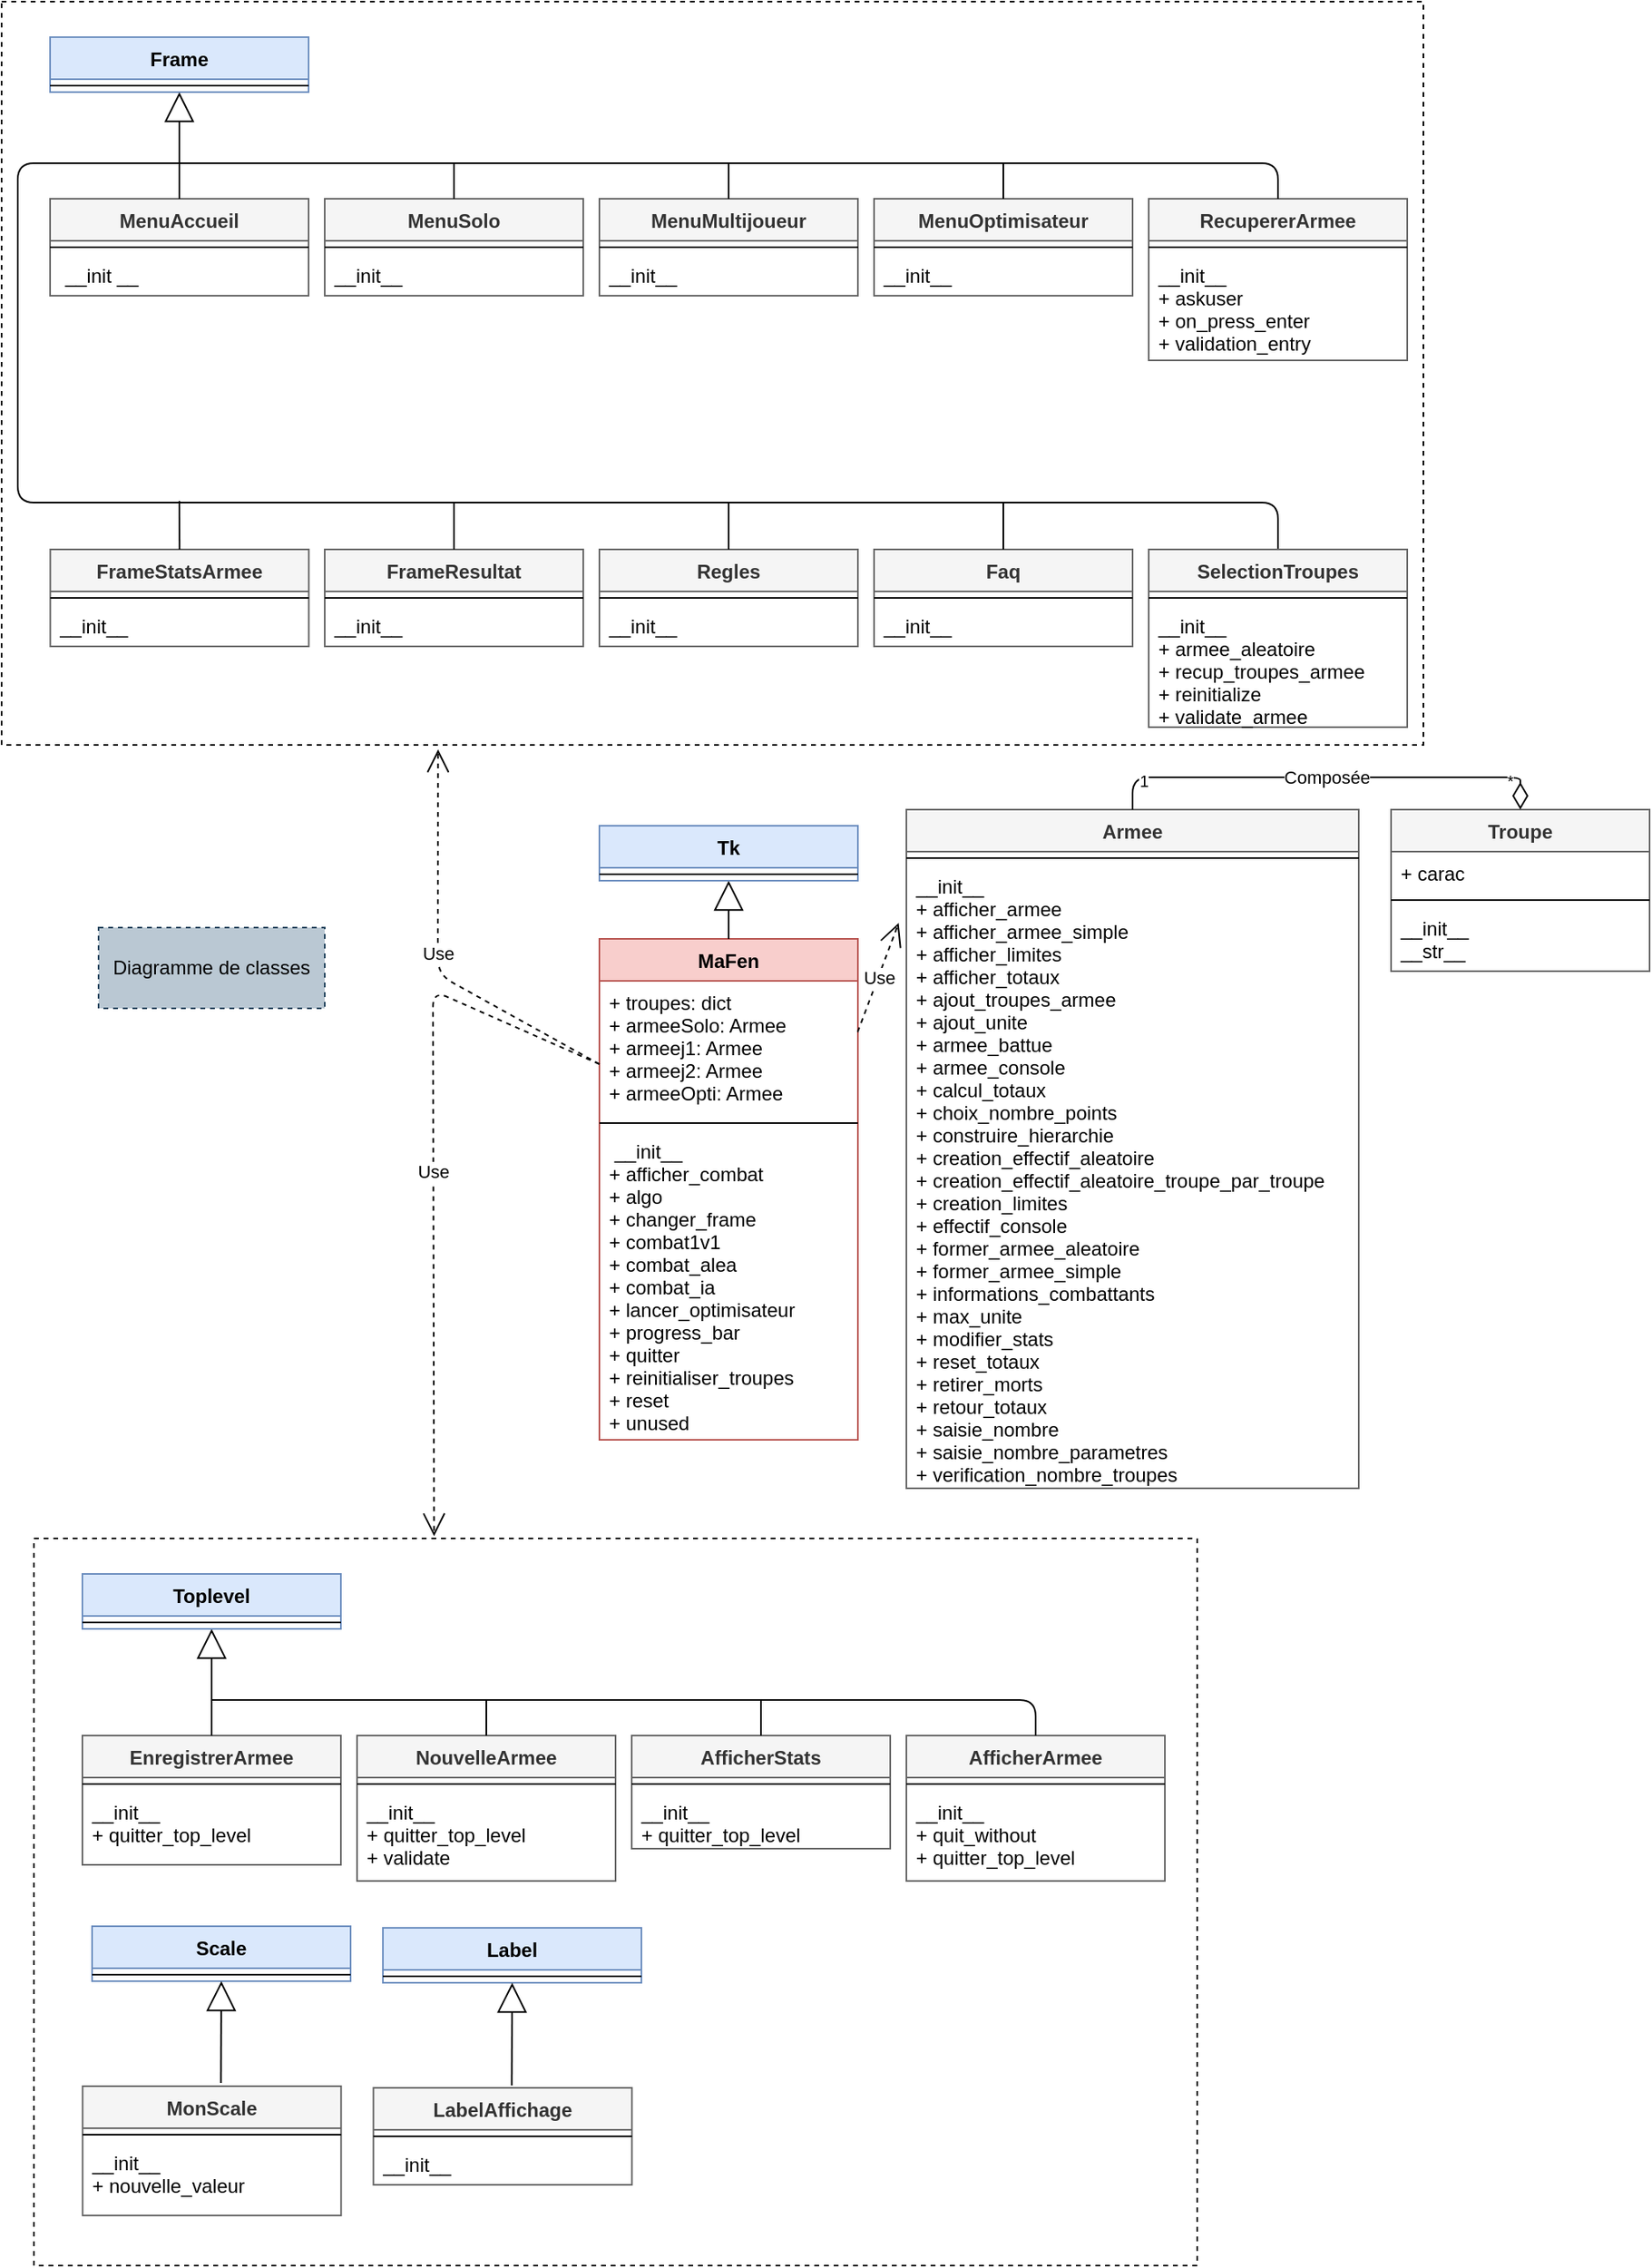 <mxfile version="10.6.1" type="device"><diagram id="ra9FvRqUZuZnBHj7iDVZ" name="Page-1"><mxGraphModel dx="1327" dy="755" grid="1" gridSize="10" guides="1" tooltips="1" connect="1" arrows="1" fold="1" page="1" pageScale="1" pageWidth="1169" pageHeight="827" math="0" shadow="0"><root><mxCell id="0"/><mxCell id="1" parent="0"/><mxCell id="8wHnmqipXXP8-vECQItv-79" value="" style="verticalLabelPosition=bottom;verticalAlign=top;html=1;shape=mxgraph.basic.rect;fillColor2=none;strokeWidth=1;size=20;indent=5;dashed=1;" parent="1" vertex="1"><mxGeometry x="10" y="40" width="880" height="460" as="geometry"/></mxCell><mxCell id="8wHnmqipXXP8-vECQItv-5" value="MaFen" style="swimlane;fontStyle=1;align=center;verticalAlign=top;childLayout=stackLayout;horizontal=1;startSize=26;horizontalStack=0;resizeParent=1;resizeParentMax=0;resizeLast=0;collapsible=1;marginBottom=0;fillColor=#f8cecc;strokeColor=#b85450;" parent="1" vertex="1"><mxGeometry x="380" y="620" width="160" height="310" as="geometry"><mxRectangle x="380" y="620" width="70" height="26" as="alternateBounds"/></mxGeometry></mxCell><mxCell id="8wHnmqipXXP8-vECQItv-6" value="+ troupes: dict&#xA;+ armeeSolo: Armee&#xA;+ armeej1: Armee&#xA;+ armeej2: Armee&#xA;+ armeeOpti: Armee&#xA;&#xA;" style="text;strokeColor=none;fillColor=none;align=left;verticalAlign=top;spacingLeft=4;spacingRight=4;overflow=hidden;rotatable=0;points=[[0,0.5],[1,0.5]];portConstraint=eastwest;" parent="8wHnmqipXXP8-vECQItv-5" vertex="1"><mxGeometry y="26" width="160" height="84" as="geometry"/></mxCell><mxCell id="8wHnmqipXXP8-vECQItv-7" value="" style="line;strokeWidth=1;fillColor=none;align=left;verticalAlign=middle;spacingTop=-1;spacingLeft=3;spacingRight=3;rotatable=0;labelPosition=right;points=[];portConstraint=eastwest;" parent="8wHnmqipXXP8-vECQItv-5" vertex="1"><mxGeometry y="110" width="160" height="8" as="geometry"/></mxCell><mxCell id="8wHnmqipXXP8-vECQItv-8" value=" __init__&#xA;+ afficher_combat&#xA;+ algo&#xA;+ changer_frame&#xA;+ combat1v1&#xA;+ combat_alea&#xA;+ combat_ia&#xA;+ lancer_optimisateur&#xA;+ progress_bar&#xA;+ quitter&#xA;+ reinitialiser_troupes&#xA;+ reset&#xA;+ unused&#xA;" style="text;strokeColor=none;fillColor=none;align=left;verticalAlign=top;spacingLeft=4;spacingRight=4;overflow=hidden;rotatable=0;points=[[0,0.5],[1,0.5]];portConstraint=eastwest;" parent="8wHnmqipXXP8-vECQItv-5" vertex="1"><mxGeometry y="118" width="160" height="192" as="geometry"/></mxCell><mxCell id="8wHnmqipXXP8-vECQItv-10" value="&lt;div&gt;&lt;br&gt;&lt;/div&gt;&lt;div&gt;&lt;br&gt;&lt;/div&gt;" style="endArrow=block;endSize=16;endFill=0;html=1;strokeWidth=1;entryX=0.5;entryY=1;entryDx=0;entryDy=0;exitX=0.5;exitY=0;exitDx=0;exitDy=0;" parent="1" source="8wHnmqipXXP8-vECQItv-5" target="8wHnmqipXXP8-vECQItv-15" edge="1"><mxGeometry width="160" relative="1" as="geometry"><mxPoint x="135" y="744" as="sourcePoint"/><mxPoint x="120" y="644" as="targetPoint"/></mxGeometry></mxCell><mxCell id="8wHnmqipXXP8-vECQItv-15" value="Tk" style="swimlane;fontStyle=1;align=center;verticalAlign=top;childLayout=stackLayout;horizontal=1;startSize=26;horizontalStack=0;resizeParent=1;resizeParentMax=0;resizeLast=0;collapsible=1;marginBottom=0;fillColor=#dae8fc;strokeColor=#6c8ebf;" parent="1" vertex="1"><mxGeometry x="380" y="550" width="160" height="34" as="geometry"/></mxCell><mxCell id="8wHnmqipXXP8-vECQItv-17" value="" style="line;strokeWidth=1;fillColor=none;align=left;verticalAlign=middle;spacingTop=-1;spacingLeft=3;spacingRight=3;rotatable=0;labelPosition=right;points=[];portConstraint=eastwest;" parent="8wHnmqipXXP8-vECQItv-15" vertex="1"><mxGeometry y="26" width="160" height="8" as="geometry"/></mxCell><mxCell id="8wHnmqipXXP8-vECQItv-19" value="MenuAccueil" style="swimlane;fontStyle=1;align=center;verticalAlign=top;childLayout=stackLayout;horizontal=1;startSize=26;horizontalStack=0;resizeParent=1;resizeParentMax=0;resizeLast=0;collapsible=1;marginBottom=0;fillColor=#f5f5f5;strokeColor=#666666;fontColor=#333333;" parent="1" vertex="1"><mxGeometry x="40" y="162" width="160" height="60" as="geometry"><mxRectangle x="40" y="162" width="100" height="26" as="alternateBounds"/></mxGeometry></mxCell><mxCell id="8wHnmqipXXP8-vECQItv-21" value="" style="line;strokeWidth=1;fillColor=none;align=left;verticalAlign=middle;spacingTop=-1;spacingLeft=3;spacingRight=3;rotatable=0;labelPosition=right;points=[];portConstraint=eastwest;" parent="8wHnmqipXXP8-vECQItv-19" vertex="1"><mxGeometry y="26" width="160" height="8" as="geometry"/></mxCell><mxCell id="8wHnmqipXXP8-vECQItv-22" value=" __init __" style="text;strokeColor=none;fillColor=none;align=left;verticalAlign=top;spacingLeft=4;spacingRight=4;overflow=hidden;rotatable=0;points=[[0,0.5],[1,0.5]];portConstraint=eastwest;" parent="8wHnmqipXXP8-vECQItv-19" vertex="1"><mxGeometry y="34" width="160" height="26" as="geometry"/></mxCell><mxCell id="8wHnmqipXXP8-vECQItv-23" value="&lt;div&gt;&lt;br&gt;&lt;/div&gt;&lt;div&gt;&lt;br&gt;&lt;/div&gt;" style="endArrow=block;endSize=16;endFill=0;html=1;strokeWidth=1;entryX=0.5;entryY=1;entryDx=0;entryDy=0;exitX=0.5;exitY=0;exitDx=0;exitDy=0;" parent="1" source="8wHnmqipXXP8-vECQItv-19" target="8wHnmqipXXP8-vECQItv-24" edge="1"><mxGeometry width="160" relative="1" as="geometry"><mxPoint x="425" y="221" as="sourcePoint"/><mxPoint x="410" y="121" as="targetPoint"/><Array as="points"/></mxGeometry></mxCell><mxCell id="8wHnmqipXXP8-vECQItv-24" value="Frame" style="swimlane;fontStyle=1;align=center;verticalAlign=top;childLayout=stackLayout;horizontal=1;startSize=26;horizontalStack=0;resizeParent=1;resizeParentMax=0;resizeLast=0;collapsible=1;marginBottom=0;fillColor=#dae8fc;strokeColor=#6c8ebf;" parent="1" vertex="1"><mxGeometry x="40" y="62" width="160" height="34" as="geometry"/></mxCell><mxCell id="8wHnmqipXXP8-vECQItv-25" value="" style="line;strokeWidth=1;fillColor=none;align=left;verticalAlign=middle;spacingTop=-1;spacingLeft=3;spacingRight=3;rotatable=0;labelPosition=right;points=[];portConstraint=eastwest;" parent="8wHnmqipXXP8-vECQItv-24" vertex="1"><mxGeometry y="26" width="160" height="8" as="geometry"/></mxCell><mxCell id="8wHnmqipXXP8-vECQItv-27" value="RecupererArmee" style="swimlane;fontStyle=1;align=center;verticalAlign=top;childLayout=stackLayout;horizontal=1;startSize=26;horizontalStack=0;resizeParent=1;resizeParentMax=0;resizeLast=0;collapsible=1;marginBottom=0;fillColor=#f5f5f5;strokeColor=#666666;fontColor=#333333;" parent="1" vertex="1"><mxGeometry x="720" y="162" width="160" height="100" as="geometry"/></mxCell><mxCell id="8wHnmqipXXP8-vECQItv-29" value="" style="line;strokeWidth=1;fillColor=none;align=left;verticalAlign=middle;spacingTop=-1;spacingLeft=3;spacingRight=3;rotatable=0;labelPosition=right;points=[];portConstraint=eastwest;" parent="8wHnmqipXXP8-vECQItv-27" vertex="1"><mxGeometry y="26" width="160" height="8" as="geometry"/></mxCell><mxCell id="8wHnmqipXXP8-vECQItv-30" value="__init__&#xA;+ askuser&#xA;+ on_press_enter&#xA;+ validation_entry&#xA;" style="text;strokeColor=none;fillColor=none;align=left;verticalAlign=top;spacingLeft=4;spacingRight=4;overflow=hidden;rotatable=0;points=[[0,0.5],[1,0.5]];portConstraint=eastwest;" parent="8wHnmqipXXP8-vECQItv-27" vertex="1"><mxGeometry y="34" width="160" height="66" as="geometry"/></mxCell><mxCell id="8wHnmqipXXP8-vECQItv-31" value="FrameStatsArmee" style="swimlane;fontStyle=1;align=center;verticalAlign=top;childLayout=stackLayout;horizontal=1;startSize=26;horizontalStack=0;resizeParent=1;resizeParentMax=0;resizeLast=0;collapsible=1;marginBottom=0;fillColor=#f5f5f5;strokeColor=#666666;fontColor=#333333;" parent="1" vertex="1"><mxGeometry x="40.138" y="379" width="160" height="60" as="geometry"><mxRectangle x="40.138" y="379" width="130" height="26" as="alternateBounds"/></mxGeometry></mxCell><mxCell id="8wHnmqipXXP8-vECQItv-33" value="" style="line;strokeWidth=1;fillColor=none;align=left;verticalAlign=middle;spacingTop=-1;spacingLeft=3;spacingRight=3;rotatable=0;labelPosition=right;points=[];portConstraint=eastwest;" parent="8wHnmqipXXP8-vECQItv-31" vertex="1"><mxGeometry y="26" width="160" height="8" as="geometry"/></mxCell><mxCell id="8wHnmqipXXP8-vECQItv-34" value="__init__" style="text;strokeColor=none;fillColor=none;align=left;verticalAlign=top;spacingLeft=4;spacingRight=4;overflow=hidden;rotatable=0;points=[[0,0.5],[1,0.5]];portConstraint=eastwest;" parent="8wHnmqipXXP8-vECQItv-31" vertex="1"><mxGeometry y="34" width="160" height="26" as="geometry"/></mxCell><mxCell id="8wHnmqipXXP8-vECQItv-39" value="MenuSolo" style="swimlane;fontStyle=1;align=center;verticalAlign=top;childLayout=stackLayout;horizontal=1;startSize=26;horizontalStack=0;resizeParent=1;resizeParentMax=0;resizeLast=0;collapsible=1;marginBottom=0;fillColor=#f5f5f5;strokeColor=#666666;fontColor=#333333;" parent="1" vertex="1"><mxGeometry x="210" y="162" width="160" height="60" as="geometry"/></mxCell><mxCell id="8wHnmqipXXP8-vECQItv-41" value="" style="line;strokeWidth=1;fillColor=none;align=left;verticalAlign=middle;spacingTop=-1;spacingLeft=3;spacingRight=3;rotatable=0;labelPosition=right;points=[];portConstraint=eastwest;" parent="8wHnmqipXXP8-vECQItv-39" vertex="1"><mxGeometry y="26" width="160" height="8" as="geometry"/></mxCell><mxCell id="8wHnmqipXXP8-vECQItv-42" value="__init__" style="text;strokeColor=none;fillColor=none;align=left;verticalAlign=top;spacingLeft=4;spacingRight=4;overflow=hidden;rotatable=0;points=[[0,0.5],[1,0.5]];portConstraint=eastwest;" parent="8wHnmqipXXP8-vECQItv-39" vertex="1"><mxGeometry y="34" width="160" height="26" as="geometry"/></mxCell><mxCell id="8wHnmqipXXP8-vECQItv-43" value="MenuMultijoueur" style="swimlane;fontStyle=1;align=center;verticalAlign=top;childLayout=stackLayout;horizontal=1;startSize=26;horizontalStack=0;resizeParent=1;resizeParentMax=0;resizeLast=0;collapsible=1;marginBottom=0;fillColor=#f5f5f5;strokeColor=#666666;fontColor=#333333;" parent="1" vertex="1"><mxGeometry x="380" y="162" width="160" height="60" as="geometry"/></mxCell><mxCell id="8wHnmqipXXP8-vECQItv-45" value="" style="line;strokeWidth=1;fillColor=none;align=left;verticalAlign=middle;spacingTop=-1;spacingLeft=3;spacingRight=3;rotatable=0;labelPosition=right;points=[];portConstraint=eastwest;" parent="8wHnmqipXXP8-vECQItv-43" vertex="1"><mxGeometry y="26" width="160" height="8" as="geometry"/></mxCell><mxCell id="8wHnmqipXXP8-vECQItv-46" value="__init__" style="text;strokeColor=none;fillColor=none;align=left;verticalAlign=top;spacingLeft=4;spacingRight=4;overflow=hidden;rotatable=0;points=[[0,0.5],[1,0.5]];portConstraint=eastwest;" parent="8wHnmqipXXP8-vECQItv-43" vertex="1"><mxGeometry y="34" width="160" height="26" as="geometry"/></mxCell><mxCell id="8wHnmqipXXP8-vECQItv-47" value="MenuOptimisateur" style="swimlane;fontStyle=1;align=center;verticalAlign=top;childLayout=stackLayout;horizontal=1;startSize=26;horizontalStack=0;resizeParent=1;resizeParentMax=0;resizeLast=0;collapsible=1;marginBottom=0;fillColor=#f5f5f5;strokeColor=#666666;fontColor=#333333;" parent="1" vertex="1"><mxGeometry x="550" y="162" width="160" height="60" as="geometry"/></mxCell><mxCell id="8wHnmqipXXP8-vECQItv-49" value="" style="line;strokeWidth=1;fillColor=none;align=left;verticalAlign=middle;spacingTop=-1;spacingLeft=3;spacingRight=3;rotatable=0;labelPosition=right;points=[];portConstraint=eastwest;" parent="8wHnmqipXXP8-vECQItv-47" vertex="1"><mxGeometry y="26" width="160" height="8" as="geometry"/></mxCell><mxCell id="8wHnmqipXXP8-vECQItv-50" value="__init__" style="text;strokeColor=none;fillColor=none;align=left;verticalAlign=top;spacingLeft=4;spacingRight=4;overflow=hidden;rotatable=0;points=[[0,0.5],[1,0.5]];portConstraint=eastwest;" parent="8wHnmqipXXP8-vECQItv-47" vertex="1"><mxGeometry y="34" width="160" height="26" as="geometry"/></mxCell><mxCell id="8wHnmqipXXP8-vECQItv-51" value="FrameResultat" style="swimlane;fontStyle=1;align=center;verticalAlign=top;childLayout=stackLayout;horizontal=1;startSize=26;horizontalStack=0;resizeParent=1;resizeParentMax=0;resizeLast=0;collapsible=1;marginBottom=0;fillColor=#f5f5f5;strokeColor=#666666;fontColor=#333333;" parent="1" vertex="1"><mxGeometry x="210" y="379" width="160" height="60" as="geometry"><mxRectangle x="210" y="379" width="110" height="26" as="alternateBounds"/></mxGeometry></mxCell><mxCell id="8wHnmqipXXP8-vECQItv-53" value="" style="line;strokeWidth=1;fillColor=none;align=left;verticalAlign=middle;spacingTop=-1;spacingLeft=3;spacingRight=3;rotatable=0;labelPosition=right;points=[];portConstraint=eastwest;" parent="8wHnmqipXXP8-vECQItv-51" vertex="1"><mxGeometry y="26" width="160" height="8" as="geometry"/></mxCell><mxCell id="8wHnmqipXXP8-vECQItv-54" value="__init__" style="text;strokeColor=none;fillColor=none;align=left;verticalAlign=top;spacingLeft=4;spacingRight=4;overflow=hidden;rotatable=0;points=[[0,0.5],[1,0.5]];portConstraint=eastwest;" parent="8wHnmqipXXP8-vECQItv-51" vertex="1"><mxGeometry y="34" width="160" height="26" as="geometry"/></mxCell><mxCell id="8wHnmqipXXP8-vECQItv-55" value="Faq" style="swimlane;fontStyle=1;align=center;verticalAlign=top;childLayout=stackLayout;horizontal=1;startSize=26;horizontalStack=0;resizeParent=1;resizeParentMax=0;resizeLast=0;collapsible=1;marginBottom=0;fillColor=#f5f5f5;strokeColor=#666666;fontColor=#333333;" parent="1" vertex="1"><mxGeometry x="550" y="379" width="160" height="60" as="geometry"/></mxCell><mxCell id="8wHnmqipXXP8-vECQItv-57" value="" style="line;strokeWidth=1;fillColor=none;align=left;verticalAlign=middle;spacingTop=-1;spacingLeft=3;spacingRight=3;rotatable=0;labelPosition=right;points=[];portConstraint=eastwest;" parent="8wHnmqipXXP8-vECQItv-55" vertex="1"><mxGeometry y="26" width="160" height="8" as="geometry"/></mxCell><mxCell id="8wHnmqipXXP8-vECQItv-58" value="__init__" style="text;strokeColor=none;fillColor=none;align=left;verticalAlign=top;spacingLeft=4;spacingRight=4;overflow=hidden;rotatable=0;points=[[0,0.5],[1,0.5]];portConstraint=eastwest;" parent="8wHnmqipXXP8-vECQItv-55" vertex="1"><mxGeometry y="34" width="160" height="26" as="geometry"/></mxCell><mxCell id="8wHnmqipXXP8-vECQItv-59" value="Regles" style="swimlane;fontStyle=1;align=center;verticalAlign=top;childLayout=stackLayout;horizontal=1;startSize=26;horizontalStack=0;resizeParent=1;resizeParentMax=0;resizeLast=0;collapsible=1;marginBottom=0;fillColor=#f5f5f5;strokeColor=#666666;fontColor=#333333;" parent="1" vertex="1"><mxGeometry x="380" y="379" width="160" height="60" as="geometry"/></mxCell><mxCell id="8wHnmqipXXP8-vECQItv-61" value="" style="line;strokeWidth=1;fillColor=none;align=left;verticalAlign=middle;spacingTop=-1;spacingLeft=3;spacingRight=3;rotatable=0;labelPosition=right;points=[];portConstraint=eastwest;" parent="8wHnmqipXXP8-vECQItv-59" vertex="1"><mxGeometry y="26" width="160" height="8" as="geometry"/></mxCell><mxCell id="8wHnmqipXXP8-vECQItv-62" value="__init__" style="text;strokeColor=none;fillColor=none;align=left;verticalAlign=top;spacingLeft=4;spacingRight=4;overflow=hidden;rotatable=0;points=[[0,0.5],[1,0.5]];portConstraint=eastwest;" parent="8wHnmqipXXP8-vECQItv-59" vertex="1"><mxGeometry y="34" width="160" height="26" as="geometry"/></mxCell><mxCell id="8wHnmqipXXP8-vECQItv-68" value="" style="endArrow=none;html=1;strokeWidth=1;" parent="1" source="8wHnmqipXXP8-vECQItv-143" edge="1"><mxGeometry width="50" height="50" relative="1" as="geometry"><mxPoint x="700" y="350" as="sourcePoint"/><mxPoint x="120" y="140" as="targetPoint"/><Array as="points"><mxPoint x="800" y="350"/><mxPoint x="20" y="350"/><mxPoint x="20" y="140"/></Array></mxGeometry></mxCell><mxCell id="8wHnmqipXXP8-vECQItv-69" value="" style="endArrow=none;html=1;strokeWidth=1;exitX=0.5;exitY=0;exitDx=0;exitDy=0;" parent="1" source="8wHnmqipXXP8-vECQItv-31" edge="1"><mxGeometry width="50" height="50" relative="1" as="geometry"><mxPoint x="116" y="379" as="sourcePoint"/><mxPoint x="120" y="349" as="targetPoint"/></mxGeometry></mxCell><mxCell id="8wHnmqipXXP8-vECQItv-71" value="" style="endArrow=none;html=1;strokeWidth=1;entryX=0.5;entryY=0;entryDx=0;entryDy=0;" parent="1" target="8wHnmqipXXP8-vECQItv-27" edge="1"><mxGeometry width="50" height="50" relative="1" as="geometry"><mxPoint x="120" y="140" as="sourcePoint"/><mxPoint x="800" y="140" as="targetPoint"/><Array as="points"><mxPoint x="800" y="140"/></Array></mxGeometry></mxCell><mxCell id="8wHnmqipXXP8-vECQItv-72" value="" style="endArrow=none;html=1;strokeWidth=1;exitX=0.5;exitY=0;exitDx=0;exitDy=0;" parent="1" source="8wHnmqipXXP8-vECQItv-39" edge="1"><mxGeometry width="50" height="50" relative="1" as="geometry"><mxPoint x="360" y="100" as="sourcePoint"/><mxPoint x="290" y="140" as="targetPoint"/></mxGeometry></mxCell><mxCell id="8wHnmqipXXP8-vECQItv-73" value="" style="endArrow=none;html=1;strokeWidth=1;exitX=0.5;exitY=0;exitDx=0;exitDy=0;" parent="1" source="8wHnmqipXXP8-vECQItv-43" edge="1"><mxGeometry width="50" height="50" relative="1" as="geometry"><mxPoint x="440" y="110" as="sourcePoint"/><mxPoint x="460" y="140" as="targetPoint"/></mxGeometry></mxCell><mxCell id="8wHnmqipXXP8-vECQItv-74" value="" style="endArrow=none;html=1;strokeWidth=1;exitX=0.5;exitY=0;exitDx=0;exitDy=0;" parent="1" source="8wHnmqipXXP8-vECQItv-47" edge="1"><mxGeometry width="50" height="50" relative="1" as="geometry"><mxPoint x="620" y="110" as="sourcePoint"/><mxPoint x="630" y="140" as="targetPoint"/></mxGeometry></mxCell><mxCell id="8wHnmqipXXP8-vECQItv-75" value="" style="endArrow=none;html=1;strokeWidth=1;exitX=0.5;exitY=0;exitDx=0;exitDy=0;" parent="1" source="8wHnmqipXXP8-vECQItv-51" edge="1"><mxGeometry width="50" height="50" relative="1" as="geometry"><mxPoint x="400" y="340" as="sourcePoint"/><mxPoint x="290" y="350" as="targetPoint"/></mxGeometry></mxCell><mxCell id="8wHnmqipXXP8-vECQItv-77" value="" style="endArrow=none;html=1;strokeWidth=1;exitX=0.5;exitY=0;exitDx=0;exitDy=0;" parent="1" source="8wHnmqipXXP8-vECQItv-59" edge="1"><mxGeometry width="50" height="50" relative="1" as="geometry"><mxPoint x="460" y="330" as="sourcePoint"/><mxPoint x="460" y="350" as="targetPoint"/></mxGeometry></mxCell><mxCell id="8wHnmqipXXP8-vECQItv-81" value="Use" style="endArrow=open;endSize=12;dashed=1;html=1;strokeWidth=1;exitX=0;exitY=0.25;exitDx=0;exitDy=0;entryX=0.307;entryY=1.006;entryDx=0;entryDy=0;entryPerimeter=0;" parent="1" source="8wHnmqipXXP8-vECQItv-5" target="8wHnmqipXXP8-vECQItv-79" edge="1"><mxGeometry width="160" relative="1" as="geometry"><mxPoint x="180" y="530" as="sourcePoint"/><mxPoint x="240" y="540" as="targetPoint"/><Array as="points"><mxPoint x="280" y="642"/></Array></mxGeometry></mxCell><mxCell id="8wHnmqipXXP8-vECQItv-82" value="&lt;div&gt;Diagramme de classes&lt;/div&gt;" style="text;html=1;strokeColor=#23445d;fillColor=#bac8d3;align=center;verticalAlign=middle;whiteSpace=wrap;rounded=0;dashed=1;" parent="1" vertex="1"><mxGeometry x="70" y="613" width="140" height="50" as="geometry"/></mxCell><mxCell id="8wHnmqipXXP8-vECQItv-84" value="" style="verticalLabelPosition=bottom;verticalAlign=top;html=1;shape=mxgraph.basic.rect;fillColor2=none;strokeWidth=1;size=20;indent=5;dashed=1;" parent="1" vertex="1"><mxGeometry x="30" y="991" width="720" height="450" as="geometry"/></mxCell><mxCell id="8wHnmqipXXP8-vECQItv-85" value="EnregistrerArmee" style="swimlane;fontStyle=1;align=center;verticalAlign=top;childLayout=stackLayout;horizontal=1;startSize=26;horizontalStack=0;resizeParent=1;resizeParentMax=0;resizeLast=0;collapsible=1;marginBottom=0;fillColor=#f5f5f5;strokeColor=#666666;fontColor=#333333;" parent="1" vertex="1"><mxGeometry x="60" y="1113" width="160" height="80" as="geometry"/></mxCell><mxCell id="8wHnmqipXXP8-vECQItv-87" value="" style="line;strokeWidth=1;fillColor=none;align=left;verticalAlign=middle;spacingTop=-1;spacingLeft=3;spacingRight=3;rotatable=0;labelPosition=right;points=[];portConstraint=eastwest;" parent="8wHnmqipXXP8-vECQItv-85" vertex="1"><mxGeometry y="26" width="160" height="8" as="geometry"/></mxCell><mxCell id="8wHnmqipXXP8-vECQItv-88" value="__init__&#xA;+ quitter_top_level&#xA;" style="text;strokeColor=none;fillColor=none;align=left;verticalAlign=top;spacingLeft=4;spacingRight=4;overflow=hidden;rotatable=0;points=[[0,0.5],[1,0.5]];portConstraint=eastwest;" parent="8wHnmqipXXP8-vECQItv-85" vertex="1"><mxGeometry y="34" width="160" height="46" as="geometry"/></mxCell><mxCell id="8wHnmqipXXP8-vECQItv-89" value="&lt;div&gt;&lt;br&gt;&lt;/div&gt;&lt;div&gt;&lt;br&gt;&lt;/div&gt;" style="endArrow=block;endSize=16;endFill=0;html=1;strokeWidth=1;entryX=0.5;entryY=1;entryDx=0;entryDy=0;exitX=0.5;exitY=0;exitDx=0;exitDy=0;" parent="1" source="8wHnmqipXXP8-vECQItv-85" target="8wHnmqipXXP8-vECQItv-90" edge="1"><mxGeometry width="160" relative="1" as="geometry"><mxPoint x="445" y="1172" as="sourcePoint"/><mxPoint x="430" y="1072" as="targetPoint"/><Array as="points"/></mxGeometry></mxCell><mxCell id="8wHnmqipXXP8-vECQItv-90" value="Toplevel" style="swimlane;fontStyle=1;align=center;verticalAlign=top;childLayout=stackLayout;horizontal=1;startSize=26;horizontalStack=0;resizeParent=1;resizeParentMax=0;resizeLast=0;collapsible=1;marginBottom=0;fillColor=#dae8fc;strokeColor=#6c8ebf;" parent="1" vertex="1"><mxGeometry x="60" y="1013" width="160" height="34" as="geometry"/></mxCell><mxCell id="8wHnmqipXXP8-vECQItv-91" value="" style="line;strokeWidth=1;fillColor=none;align=left;verticalAlign=middle;spacingTop=-1;spacingLeft=3;spacingRight=3;rotatable=0;labelPosition=right;points=[];portConstraint=eastwest;" parent="8wHnmqipXXP8-vECQItv-90" vertex="1"><mxGeometry y="26" width="160" height="8" as="geometry"/></mxCell><mxCell id="8wHnmqipXXP8-vECQItv-96" value="MonScale" style="swimlane;fontStyle=1;align=center;verticalAlign=top;childLayout=stackLayout;horizontal=1;startSize=26;horizontalStack=0;resizeParent=1;resizeParentMax=0;resizeLast=0;collapsible=1;marginBottom=0;fillColor=#f5f5f5;strokeColor=#666666;fontColor=#333333;" parent="1" vertex="1"><mxGeometry x="60.138" y="1330" width="160" height="80" as="geometry"/></mxCell><mxCell id="8wHnmqipXXP8-vECQItv-98" value="" style="line;strokeWidth=1;fillColor=none;align=left;verticalAlign=middle;spacingTop=-1;spacingLeft=3;spacingRight=3;rotatable=0;labelPosition=right;points=[];portConstraint=eastwest;" parent="8wHnmqipXXP8-vECQItv-96" vertex="1"><mxGeometry y="26" width="160" height="8" as="geometry"/></mxCell><mxCell id="8wHnmqipXXP8-vECQItv-99" value="__init__&#xA;+ nouvelle_valeur&#xA;" style="text;strokeColor=none;fillColor=none;align=left;verticalAlign=top;spacingLeft=4;spacingRight=4;overflow=hidden;rotatable=0;points=[[0,0.5],[1,0.5]];portConstraint=eastwest;" parent="8wHnmqipXXP8-vECQItv-96" vertex="1"><mxGeometry y="34" width="160" height="46" as="geometry"/></mxCell><mxCell id="8wHnmqipXXP8-vECQItv-100" value="NouvelleArmee" style="swimlane;fontStyle=1;align=center;verticalAlign=top;childLayout=stackLayout;horizontal=1;startSize=26;horizontalStack=0;resizeParent=1;resizeParentMax=0;resizeLast=0;collapsible=1;marginBottom=0;fillColor=#f5f5f5;strokeColor=#666666;fontColor=#333333;" parent="1" vertex="1"><mxGeometry x="230" y="1113" width="160" height="90" as="geometry"/></mxCell><mxCell id="8wHnmqipXXP8-vECQItv-102" value="" style="line;strokeWidth=1;fillColor=none;align=left;verticalAlign=middle;spacingTop=-1;spacingLeft=3;spacingRight=3;rotatable=0;labelPosition=right;points=[];portConstraint=eastwest;" parent="8wHnmqipXXP8-vECQItv-100" vertex="1"><mxGeometry y="26" width="160" height="8" as="geometry"/></mxCell><mxCell id="8wHnmqipXXP8-vECQItv-103" value="__init__&#xA;+ quitter_top_level&#xA;+ validate&#xA;" style="text;strokeColor=none;fillColor=none;align=left;verticalAlign=top;spacingLeft=4;spacingRight=4;overflow=hidden;rotatable=0;points=[[0,0.5],[1,0.5]];portConstraint=eastwest;" parent="8wHnmqipXXP8-vECQItv-100" vertex="1"><mxGeometry y="34" width="160" height="56" as="geometry"/></mxCell><mxCell id="8wHnmqipXXP8-vECQItv-104" value="AfficherStats" style="swimlane;fontStyle=1;align=center;verticalAlign=top;childLayout=stackLayout;horizontal=1;startSize=26;horizontalStack=0;resizeParent=1;resizeParentMax=0;resizeLast=0;collapsible=1;marginBottom=0;fillColor=#f5f5f5;strokeColor=#666666;fontColor=#333333;" parent="1" vertex="1"><mxGeometry x="400" y="1113" width="160" height="70" as="geometry"/></mxCell><mxCell id="8wHnmqipXXP8-vECQItv-106" value="" style="line;strokeWidth=1;fillColor=none;align=left;verticalAlign=middle;spacingTop=-1;spacingLeft=3;spacingRight=3;rotatable=0;labelPosition=right;points=[];portConstraint=eastwest;" parent="8wHnmqipXXP8-vECQItv-104" vertex="1"><mxGeometry y="26" width="160" height="8" as="geometry"/></mxCell><mxCell id="8wHnmqipXXP8-vECQItv-107" value="__init__&#xA;+ quitter_top_level&#xA;" style="text;strokeColor=none;fillColor=none;align=left;verticalAlign=top;spacingLeft=4;spacingRight=4;overflow=hidden;rotatable=0;points=[[0,0.5],[1,0.5]];portConstraint=eastwest;" parent="8wHnmqipXXP8-vECQItv-104" vertex="1"><mxGeometry y="34" width="160" height="36" as="geometry"/></mxCell><mxCell id="8wHnmqipXXP8-vECQItv-108" value="AfficherArmee" style="swimlane;fontStyle=1;align=center;verticalAlign=top;childLayout=stackLayout;horizontal=1;startSize=26;horizontalStack=0;resizeParent=1;resizeParentMax=0;resizeLast=0;collapsible=1;marginBottom=0;fillColor=#f5f5f5;strokeColor=#666666;fontColor=#333333;" parent="1" vertex="1"><mxGeometry x="570" y="1113" width="160" height="90" as="geometry"/></mxCell><mxCell id="8wHnmqipXXP8-vECQItv-110" value="" style="line;strokeWidth=1;fillColor=none;align=left;verticalAlign=middle;spacingTop=-1;spacingLeft=3;spacingRight=3;rotatable=0;labelPosition=right;points=[];portConstraint=eastwest;" parent="8wHnmqipXXP8-vECQItv-108" vertex="1"><mxGeometry y="26" width="160" height="8" as="geometry"/></mxCell><mxCell id="8wHnmqipXXP8-vECQItv-111" value="__init__&#xA;+ quit_without&#xA;+ quitter_top_level&#xA;" style="text;strokeColor=none;fillColor=none;align=left;verticalAlign=top;spacingLeft=4;spacingRight=4;overflow=hidden;rotatable=0;points=[[0,0.5],[1,0.5]];portConstraint=eastwest;" parent="8wHnmqipXXP8-vECQItv-108" vertex="1"><mxGeometry y="34" width="160" height="56" as="geometry"/></mxCell><mxCell id="8wHnmqipXXP8-vECQItv-126" value="" style="endArrow=none;html=1;strokeWidth=1;entryX=0.5;entryY=0;entryDx=0;entryDy=0;" parent="1" target="8wHnmqipXXP8-vECQItv-108" edge="1"><mxGeometry width="50" height="50" relative="1" as="geometry"><mxPoint x="140" y="1091" as="sourcePoint"/><mxPoint x="819.833" y="1112.833" as="targetPoint"/><Array as="points"><mxPoint x="650" y="1091"/></Array></mxGeometry></mxCell><mxCell id="8wHnmqipXXP8-vECQItv-127" value="" style="endArrow=none;html=1;strokeWidth=1;exitX=0.5;exitY=0;exitDx=0;exitDy=0;" parent="1" source="8wHnmqipXXP8-vECQItv-100" edge="1"><mxGeometry width="50" height="50" relative="1" as="geometry"><mxPoint x="380" y="1051" as="sourcePoint"/><mxPoint x="310" y="1091" as="targetPoint"/></mxGeometry></mxCell><mxCell id="8wHnmqipXXP8-vECQItv-128" value="" style="endArrow=none;html=1;strokeWidth=1;exitX=0.5;exitY=0;exitDx=0;exitDy=0;" parent="1" source="8wHnmqipXXP8-vECQItv-104" edge="1"><mxGeometry width="50" height="50" relative="1" as="geometry"><mxPoint x="460" y="1061" as="sourcePoint"/><mxPoint x="480" y="1091" as="targetPoint"/></mxGeometry></mxCell><mxCell id="8wHnmqipXXP8-vECQItv-132" value="Scale" style="swimlane;fontStyle=1;align=center;verticalAlign=top;childLayout=stackLayout;horizontal=1;startSize=26;horizontalStack=0;resizeParent=1;resizeParentMax=0;resizeLast=0;collapsible=1;marginBottom=0;fillColor=#dae8fc;strokeColor=#6c8ebf;" parent="1" vertex="1"><mxGeometry x="66" y="1231" width="160" height="34" as="geometry"/></mxCell><mxCell id="8wHnmqipXXP8-vECQItv-133" value="" style="line;strokeWidth=1;fillColor=none;align=left;verticalAlign=middle;spacingTop=-1;spacingLeft=3;spacingRight=3;rotatable=0;labelPosition=right;points=[];portConstraint=eastwest;" parent="8wHnmqipXXP8-vECQItv-132" vertex="1"><mxGeometry y="26" width="160" height="8" as="geometry"/></mxCell><mxCell id="8wHnmqipXXP8-vECQItv-134" value="&lt;div&gt;&lt;br&gt;&lt;/div&gt;&lt;div&gt;&lt;br&gt;&lt;/div&gt;" style="endArrow=block;endSize=16;endFill=0;html=1;strokeWidth=1;entryX=0.5;entryY=1;entryDx=0;entryDy=0;exitX=0.535;exitY=-0.025;exitDx=0;exitDy=0;exitPerimeter=0;" parent="1" source="8wHnmqipXXP8-vECQItv-96" target="8wHnmqipXXP8-vECQItv-132" edge="1"><mxGeometry x="0.271" width="160" relative="1" as="geometry"><mxPoint x="259.833" y="1280.833" as="sourcePoint"/><mxPoint x="259.833" y="1215" as="targetPoint"/><Array as="points"/><mxPoint as="offset"/></mxGeometry></mxCell><mxCell id="8wHnmqipXXP8-vECQItv-136" value="LabelAffichage" style="swimlane;fontStyle=1;align=center;verticalAlign=top;childLayout=stackLayout;horizontal=1;startSize=26;horizontalStack=0;resizeParent=1;resizeParentMax=0;resizeLast=0;collapsible=1;marginBottom=0;fillColor=#f5f5f5;strokeColor=#666666;fontColor=#333333;" parent="1" vertex="1"><mxGeometry x="240.138" y="1331" width="160" height="60" as="geometry"/></mxCell><mxCell id="8wHnmqipXXP8-vECQItv-138" value="" style="line;strokeWidth=1;fillColor=none;align=left;verticalAlign=middle;spacingTop=-1;spacingLeft=3;spacingRight=3;rotatable=0;labelPosition=right;points=[];portConstraint=eastwest;" parent="8wHnmqipXXP8-vECQItv-136" vertex="1"><mxGeometry y="26" width="160" height="8" as="geometry"/></mxCell><mxCell id="8wHnmqipXXP8-vECQItv-139" value="__init__" style="text;strokeColor=none;fillColor=none;align=left;verticalAlign=top;spacingLeft=4;spacingRight=4;overflow=hidden;rotatable=0;points=[[0,0.5],[1,0.5]];portConstraint=eastwest;" parent="8wHnmqipXXP8-vECQItv-136" vertex="1"><mxGeometry y="34" width="160" height="26" as="geometry"/></mxCell><mxCell id="8wHnmqipXXP8-vECQItv-140" value="Label" style="swimlane;fontStyle=1;align=center;verticalAlign=top;childLayout=stackLayout;horizontal=1;startSize=26;horizontalStack=0;resizeParent=1;resizeParentMax=0;resizeLast=0;collapsible=1;marginBottom=0;fillColor=#dae8fc;strokeColor=#6c8ebf;" parent="1" vertex="1"><mxGeometry x="246" y="1232" width="160" height="34" as="geometry"/></mxCell><mxCell id="8wHnmqipXXP8-vECQItv-141" value="" style="line;strokeWidth=1;fillColor=none;align=left;verticalAlign=middle;spacingTop=-1;spacingLeft=3;spacingRight=3;rotatable=0;labelPosition=right;points=[];portConstraint=eastwest;" parent="8wHnmqipXXP8-vECQItv-140" vertex="1"><mxGeometry y="26" width="160" height="8" as="geometry"/></mxCell><mxCell id="8wHnmqipXXP8-vECQItv-142" value="&lt;div&gt;&lt;br&gt;&lt;/div&gt;&lt;div&gt;&lt;br&gt;&lt;/div&gt;" style="endArrow=block;endSize=16;endFill=0;html=1;strokeWidth=1;entryX=0.5;entryY=1;entryDx=0;entryDy=0;exitX=0.535;exitY=-0.025;exitDx=0;exitDy=0;exitPerimeter=0;" parent="1" source="8wHnmqipXXP8-vECQItv-136" target="8wHnmqipXXP8-vECQItv-140" edge="1"><mxGeometry x="0.271" width="160" relative="1" as="geometry"><mxPoint x="439.833" y="1281.833" as="sourcePoint"/><mxPoint x="439.833" y="1216" as="targetPoint"/><Array as="points"/><mxPoint as="offset"/></mxGeometry></mxCell><mxCell id="8wHnmqipXXP8-vECQItv-143" value="SelectionTroupes" style="swimlane;fontStyle=1;align=center;verticalAlign=top;childLayout=stackLayout;horizontal=1;startSize=26;horizontalStack=0;resizeParent=1;resizeParentMax=0;resizeLast=0;collapsible=1;marginBottom=0;fillColor=#f5f5f5;strokeColor=#666666;fontColor=#333333;" parent="1" vertex="1"><mxGeometry x="720" y="379" width="160" height="110" as="geometry"/></mxCell><mxCell id="8wHnmqipXXP8-vECQItv-145" value="" style="line;strokeWidth=1;fillColor=none;align=left;verticalAlign=middle;spacingTop=-1;spacingLeft=3;spacingRight=3;rotatable=0;labelPosition=right;points=[];portConstraint=eastwest;" parent="8wHnmqipXXP8-vECQItv-143" vertex="1"><mxGeometry y="26" width="160" height="8" as="geometry"/></mxCell><mxCell id="8wHnmqipXXP8-vECQItv-146" value="__init__&#xA;+ armee_aleatoire&#xA;+ recup_troupes_armee&#xA;+ reinitialize&#xA;+ validate_armee&#xA;" style="text;strokeColor=none;fillColor=none;align=left;verticalAlign=top;spacingLeft=4;spacingRight=4;overflow=hidden;rotatable=0;points=[[0,0.5],[1,0.5]];portConstraint=eastwest;" parent="8wHnmqipXXP8-vECQItv-143" vertex="1"><mxGeometry y="34" width="160" height="76" as="geometry"/></mxCell><mxCell id="8wHnmqipXXP8-vECQItv-147" value="" style="endArrow=none;html=1;strokeWidth=1;exitX=0.5;exitY=0;exitDx=0;exitDy=0;" parent="1" source="8wHnmqipXXP8-vECQItv-55" edge="1"><mxGeometry width="50" height="50" relative="1" as="geometry"><mxPoint x="520" y="330" as="sourcePoint"/><mxPoint x="630" y="350" as="targetPoint"/></mxGeometry></mxCell><mxCell id="8wHnmqipXXP8-vECQItv-148" value="Use" style="endArrow=open;endSize=12;dashed=1;html=1;strokeWidth=1;exitX=0;exitY=0.25;exitDx=0;exitDy=0;entryX=0.344;entryY=-0.003;entryDx=0;entryDy=0;entryPerimeter=0;" parent="1" source="8wHnmqipXXP8-vECQItv-5" target="8wHnmqipXXP8-vECQItv-84" edge="1"><mxGeometry width="160" relative="1" as="geometry"><mxPoint x="389.833" y="651.833" as="sourcePoint"/><mxPoint x="289.833" y="512.667" as="targetPoint"/><Array as="points"><mxPoint x="277" y="652"/></Array></mxGeometry></mxCell><mxCell id="8wHnmqipXXP8-vECQItv-153" value="Armee" style="swimlane;fontStyle=1;align=center;verticalAlign=top;childLayout=stackLayout;horizontal=1;startSize=26;horizontalStack=0;resizeParent=1;resizeParentMax=0;resizeLast=0;collapsible=1;marginBottom=0;fillColor=#f5f5f5;strokeColor=#666666;fontColor=#333333;" parent="1" vertex="1"><mxGeometry x="570" y="540" width="280" height="420" as="geometry"/></mxCell><mxCell id="8wHnmqipXXP8-vECQItv-155" value="" style="line;strokeWidth=1;fillColor=none;align=left;verticalAlign=middle;spacingTop=-1;spacingLeft=3;spacingRight=3;rotatable=0;labelPosition=right;points=[];portConstraint=eastwest;" parent="8wHnmqipXXP8-vECQItv-153" vertex="1"><mxGeometry y="26" width="280" height="8" as="geometry"/></mxCell><mxCell id="8wHnmqipXXP8-vECQItv-156" value="__init__&#xA;+ afficher_armee&#xA;+ afficher_armee_simple&#xA;+ afficher_limites&#xA;+ afficher_totaux&#xA;+ ajout_troupes_armee&#xA;+ ajout_unite&#xA;+ armee_battue&#xA;+ armee_console&#xA;+ calcul_totaux&#xA;+ choix_nombre_points&#xA;+ construire_hierarchie&#xA;+ creation_effectif_aleatoire&#xA;+ creation_effectif_aleatoire_troupe_par_troupe&#xA;+ creation_limites&#xA;+ effectif_console&#xA;+ former_armee_aleatoire&#xA;+ former_armee_simple&#xA;+ informations_combattants&#xA;+ max_unite&#xA;+ modifier_stats&#xA;+ reset_totaux&#xA;+ retirer_morts&#xA;+ retour_totaux&#xA;+ saisie_nombre&#xA;+ saisie_nombre_parametres&#xA;+ verification_nombre_troupes&#xA;&#xA;" style="text;strokeColor=none;fillColor=none;align=left;verticalAlign=top;spacingLeft=4;spacingRight=4;overflow=hidden;rotatable=0;points=[[0,0.5],[1,0.5]];portConstraint=eastwest;" parent="8wHnmqipXXP8-vECQItv-153" vertex="1"><mxGeometry y="34" width="280" height="386" as="geometry"/></mxCell><mxCell id="8wHnmqipXXP8-vECQItv-157" value="Troupe" style="swimlane;fontStyle=1;align=center;verticalAlign=top;childLayout=stackLayout;horizontal=1;startSize=26;horizontalStack=0;resizeParent=1;resizeParentMax=0;resizeLast=0;collapsible=1;marginBottom=0;fillColor=#f5f5f5;strokeColor=#666666;fontColor=#333333;" parent="1" vertex="1"><mxGeometry x="870" y="540" width="160" height="100" as="geometry"/></mxCell><mxCell id="8wHnmqipXXP8-vECQItv-158" value="+ carac" style="text;strokeColor=none;fillColor=none;align=left;verticalAlign=top;spacingLeft=4;spacingRight=4;overflow=hidden;rotatable=0;points=[[0,0.5],[1,0.5]];portConstraint=eastwest;" parent="8wHnmqipXXP8-vECQItv-157" vertex="1"><mxGeometry y="26" width="160" height="26" as="geometry"/></mxCell><mxCell id="8wHnmqipXXP8-vECQItv-159" value="" style="line;strokeWidth=1;fillColor=none;align=left;verticalAlign=middle;spacingTop=-1;spacingLeft=3;spacingRight=3;rotatable=0;labelPosition=right;points=[];portConstraint=eastwest;" parent="8wHnmqipXXP8-vECQItv-157" vertex="1"><mxGeometry y="52" width="160" height="8" as="geometry"/></mxCell><mxCell id="8wHnmqipXXP8-vECQItv-160" value="__init__&#xA;__str__&#xA;" style="text;strokeColor=none;fillColor=none;align=left;verticalAlign=top;spacingLeft=4;spacingRight=4;overflow=hidden;rotatable=0;points=[[0,0.5],[1,0.5]];portConstraint=eastwest;" parent="8wHnmqipXXP8-vECQItv-157" vertex="1"><mxGeometry y="60" width="160" height="40" as="geometry"/></mxCell><mxCell id="8wHnmqipXXP8-vECQItv-165" value="Use" style="endArrow=open;endSize=12;dashed=1;html=1;strokeWidth=1;exitX=0.999;exitY=0.186;exitDx=0;exitDy=0;exitPerimeter=0;entryX=-0.017;entryY=0.167;entryDx=0;entryDy=0;entryPerimeter=0;" parent="1" source="8wHnmqipXXP8-vECQItv-5" target="8wHnmqipXXP8-vECQItv-153" edge="1"><mxGeometry width="160" relative="1" as="geometry"><mxPoint x="600" y="700" as="sourcePoint"/><mxPoint x="760" y="700" as="targetPoint"/></mxGeometry></mxCell><mxCell id="8wHnmqipXXP8-vECQItv-166" value="Composée" style="endArrow=none;html=1;endSize=12;startArrow=diamondThin;startSize=14;startFill=0;edgeStyle=orthogonalEdgeStyle;strokeWidth=1;endFill=0;exitX=0.5;exitY=0;exitDx=0;exitDy=0;entryX=0.5;entryY=0;entryDx=0;entryDy=0;" parent="1" source="8wHnmqipXXP8-vECQItv-157" target="8wHnmqipXXP8-vECQItv-153" edge="1"><mxGeometry relative="1" as="geometry"><mxPoint x="670" y="542" as="sourcePoint"/><mxPoint x="650" y="530" as="targetPoint"/><Array as="points"><mxPoint x="950" y="520"/><mxPoint x="710" y="520"/></Array></mxGeometry></mxCell><mxCell id="8wHnmqipXXP8-vECQItv-167" value="*" style="resizable=0;html=1;align=left;verticalAlign=top;labelBackgroundColor=#ffffff;fontSize=10;" parent="8wHnmqipXXP8-vECQItv-166" connectable="0" vertex="1"><mxGeometry x="-1" relative="1" as="geometry"><mxPoint x="-10" y="-30" as="offset"/></mxGeometry></mxCell><mxCell id="8wHnmqipXXP8-vECQItv-168" value="1" style="resizable=0;html=1;align=right;verticalAlign=top;labelBackgroundColor=#ffffff;fontSize=10;" parent="8wHnmqipXXP8-vECQItv-166" connectable="0" vertex="1"><mxGeometry x="1" relative="1" as="geometry"><mxPoint x="10" y="-30" as="offset"/></mxGeometry></mxCell></root></mxGraphModel></diagram></mxfile>